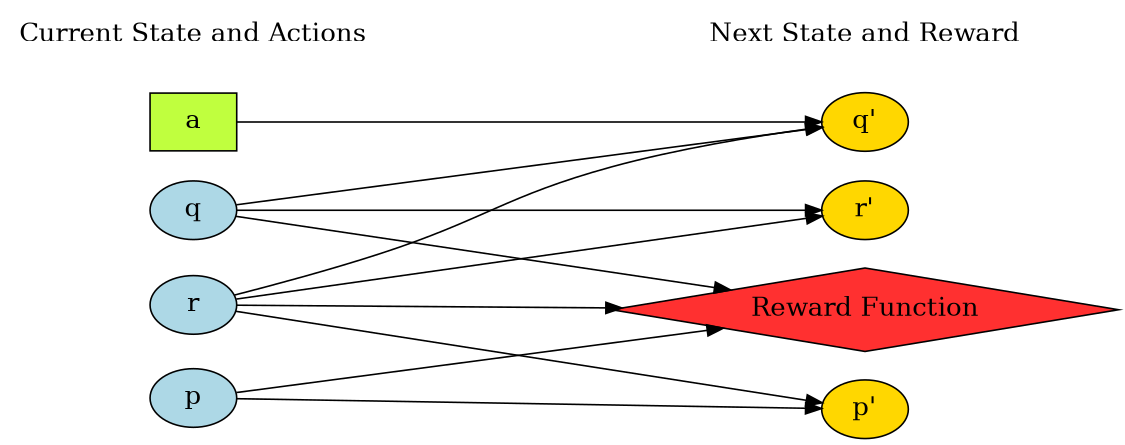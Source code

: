 digraph G {
  graph [
    ranksep = "2.00",
    rankdir = LR,
    bb = "0,0,564,252",
    ratio = auto,
    fontsize = 16,
    fontname = Helvetica,
    size = "7.5,10"
  ];

  node [
    fontsize = 16
  ];

  {
    graph [
      rank = same
    ];

    "Reward Function" [
      shape = diamond,
      fillcolor = firebrick1,
      width = "3.3889",
      style = filled,
      pos = "442,126"
    ];
    "r'" [
      fillcolor = gold,
      style = filled,
      pos = "442,180"
    ];
    "Next State and Reward" [
      shape = plaintext,
      fontstyle = bold,
      fillcolor = white,
      width = "2.1944",
      style = "",
      pos = "442,18"
    ];
    "p'" [
      fillcolor = gold,
      style = filled,
      pos = "442,72"
    ];
    "q'" [
      fillcolor = gold,
      style = filled,
      pos = "442,234"
    ];
  }
  {
    graph [
      rank = same
    ];

    a [
      shape = box,
      fillcolor = olivedrab1,
      style = filled,
      pos = "88,234"
    ];
    "Current State and Actions" [
      shape = plaintext,
      fontstyle = bold,
      fillcolor = white,
      width = "2.4444",
      style = "",
      pos = "88,18"
    ];
    r [
      fillcolor = lightblue,
      style = filled,
      pos = "88,126"
    ];
    q [
      fillcolor = lightblue,
      style = filled,
      pos = "88,180"
    ];
    p [
      fillcolor = lightblue,
      style = filled,
      pos = "88,72"
    ];
  }
  a -> "q'" [
    pos = "e,414.72,234 115.19,234 177.87,234 332.6,234 404.35,234"
  ];
  q -> "Reward Function" [
    pos = "e,381.98,135.16 114.61,175.94 168.62,167.7 292.69,148.78 371.63,136.73"
  ];
  p -> "Reward Function" [
    pos = "e,381.98,116.84 114.61,76.059 168.62,84.298 292.69,103.22 371.63,115.27"
  ];
  r -> "Reward Function" [
    pos = "e,320.05,126 115.19,126 156.71,126 238.62,126 310.05,126"
  ];
  r -> "r'" [
    pos = "e,415.57,175.97 114.61,130.06 177.29,139.62 334.31,163.57 405.68,174.46"
  ];
  q -> "q'" [
    pos = "e,415.57,229.97 114.61,184.06 177.29,193.62 334.31,217.57 405.68,228.46"
  ];
  p -> "p'" [
    pos = "e,414.72,72 115.19,72 177.87,72 332.6,72 404.35,72"
  ];
  r -> "q'" [
    pos = "e,415.55,229.26 112.79,133.16 130.49,138.39 154.82,145.79 176,153 240.7,175.03 254.47,187.57 320,207 348.39,215.42 381.19,222.54 405.63,227.35"
  ];
  r -> "p'" [
    pos = "e,415.57,76.032 114.61,121.94 177.29,112.38 334.31,88.427 405.68,77.54"
  ];
  q -> "r'" [
    pos = "e,414.72,180 115.19,180 177.87,180 332.6,180 404.35,180"
  ];
  "Current State and Actions" -> "Next State and Reward" [
    style = invis,
    pos = "e,362.85,18 176.42,18 230.19,18 298.66,18 352.61,18"
  ];
}
